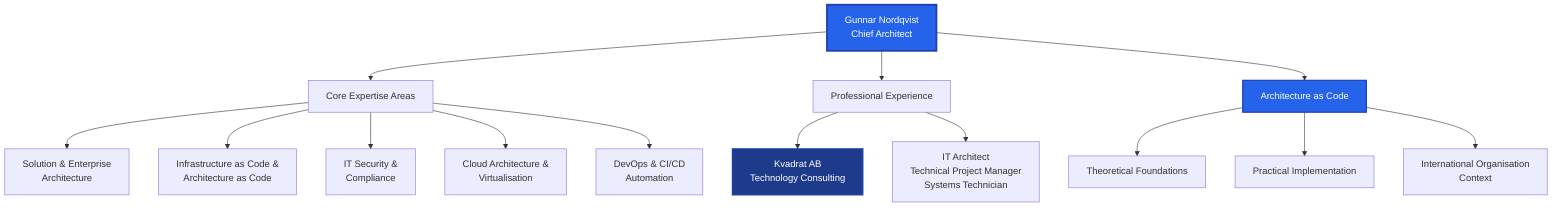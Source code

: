 graph TB
    Author[Gunnar Nordqvist<br/>Chief Architect]
    
    Author --> Expertise[Core Expertise Areas]
    Author --> Experience[Professional Experience]
    Author --> Book[Architecture as Code]
    
    Expertise --> SolArch[Solution & Enterprise<br/>Architecture]
    Expertise --> IaC[Infrastructure as Code &<br/>Architecture as Code]
    Expertise --> Security[IT Security &<br/>Compliance]
    Expertise --> Cloud[Cloud Architecture &<br/>Virtualisation]
    Expertise --> DevOps[DevOps & CI/CD<br/>Automation]
    
    Experience --> Kvadrat[Kvadrat AB<br/>Technology Consulting]
    Experience --> Roles[IT Architect<br/>Technical Project Manager<br/>Systems Technician]
    
    Book --> Principles[Theoretical Foundations]
    Book --> Practice[Practical Implementation]
    Book --> Context[International Organisation<br/>Context]
    
    style Author fill:#2563eb,stroke:#1e40af,stroke-width:3px,color:#fff
    style Book fill:#2563eb,stroke:#1e40af,stroke-width:2px,color:#fff
    style Kvadrat fill:#1e3a8a,stroke:#1e40af,stroke-width:2px,color:#fff